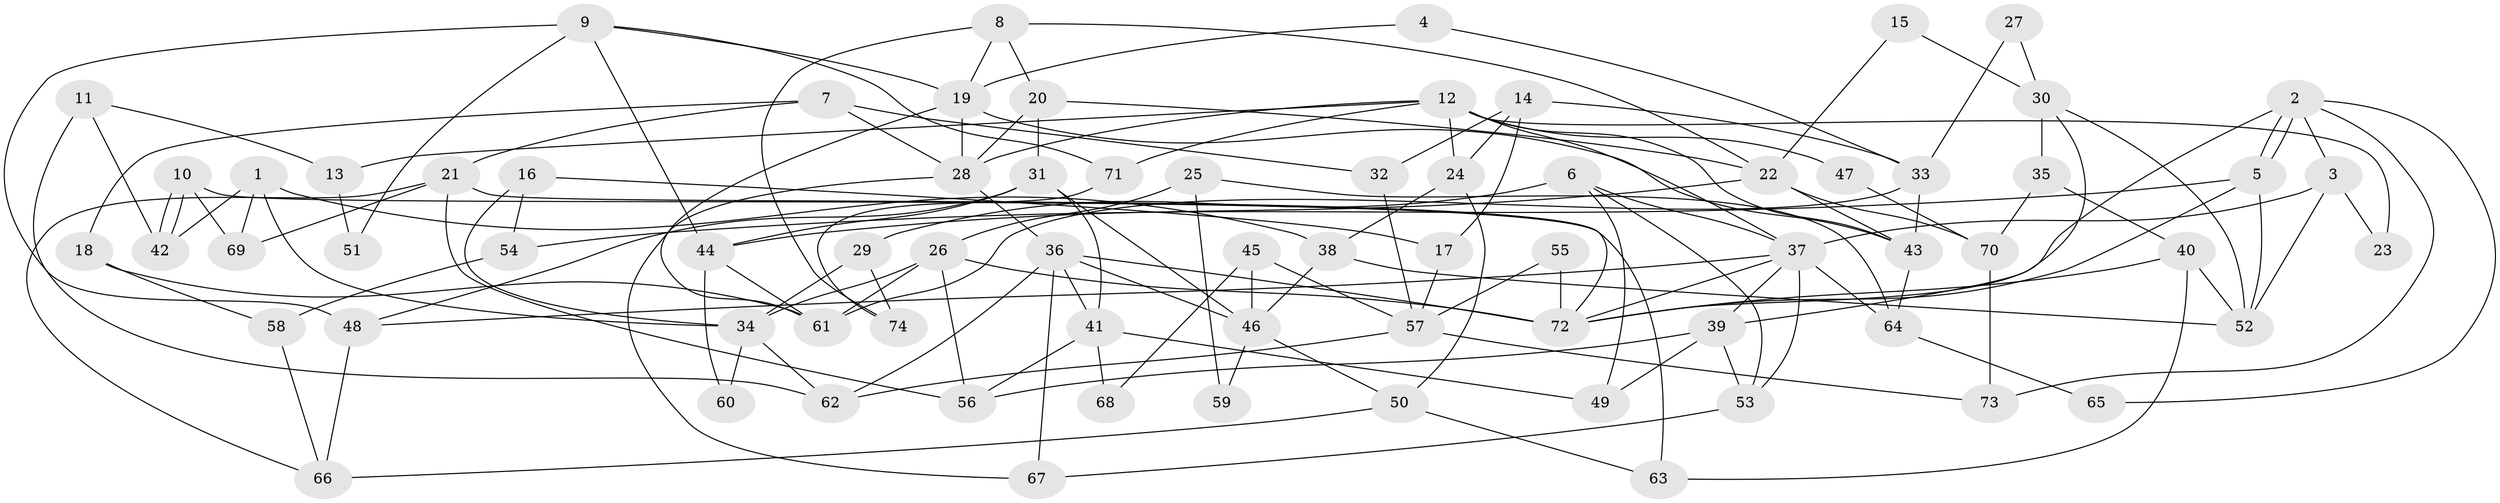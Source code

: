 // Generated by graph-tools (version 1.1) at 2025/26/03/09/25 03:26:18]
// undirected, 74 vertices, 148 edges
graph export_dot {
graph [start="1"]
  node [color=gray90,style=filled];
  1;
  2;
  3;
  4;
  5;
  6;
  7;
  8;
  9;
  10;
  11;
  12;
  13;
  14;
  15;
  16;
  17;
  18;
  19;
  20;
  21;
  22;
  23;
  24;
  25;
  26;
  27;
  28;
  29;
  30;
  31;
  32;
  33;
  34;
  35;
  36;
  37;
  38;
  39;
  40;
  41;
  42;
  43;
  44;
  45;
  46;
  47;
  48;
  49;
  50;
  51;
  52;
  53;
  54;
  55;
  56;
  57;
  58;
  59;
  60;
  61;
  62;
  63;
  64;
  65;
  66;
  67;
  68;
  69;
  70;
  71;
  72;
  73;
  74;
  1 -- 69;
  1 -- 38;
  1 -- 34;
  1 -- 42;
  2 -- 5;
  2 -- 5;
  2 -- 72;
  2 -- 3;
  2 -- 65;
  2 -- 73;
  3 -- 37;
  3 -- 23;
  3 -- 52;
  4 -- 33;
  4 -- 19;
  5 -- 72;
  5 -- 52;
  5 -- 54;
  6 -- 29;
  6 -- 49;
  6 -- 37;
  6 -- 53;
  7 -- 21;
  7 -- 28;
  7 -- 18;
  7 -- 32;
  8 -- 22;
  8 -- 20;
  8 -- 19;
  8 -- 74;
  9 -- 44;
  9 -- 19;
  9 -- 48;
  9 -- 51;
  9 -- 71;
  10 -- 63;
  10 -- 42;
  10 -- 42;
  10 -- 69;
  11 -- 62;
  11 -- 42;
  11 -- 13;
  12 -- 28;
  12 -- 37;
  12 -- 13;
  12 -- 23;
  12 -- 24;
  12 -- 43;
  12 -- 47;
  12 -- 71;
  13 -- 51;
  14 -- 33;
  14 -- 24;
  14 -- 17;
  14 -- 32;
  15 -- 30;
  15 -- 22;
  16 -- 34;
  16 -- 17;
  16 -- 54;
  17 -- 57;
  18 -- 61;
  18 -- 58;
  19 -- 28;
  19 -- 43;
  19 -- 61;
  20 -- 31;
  20 -- 28;
  20 -- 22;
  21 -- 72;
  21 -- 66;
  21 -- 56;
  21 -- 69;
  22 -- 43;
  22 -- 44;
  22 -- 70;
  24 -- 38;
  24 -- 50;
  25 -- 26;
  25 -- 64;
  25 -- 59;
  26 -- 34;
  26 -- 72;
  26 -- 56;
  26 -- 61;
  27 -- 33;
  27 -- 30;
  28 -- 67;
  28 -- 36;
  29 -- 34;
  29 -- 74;
  30 -- 52;
  30 -- 39;
  30 -- 35;
  31 -- 48;
  31 -- 44;
  31 -- 41;
  31 -- 46;
  32 -- 57;
  33 -- 43;
  33 -- 61;
  34 -- 62;
  34 -- 60;
  35 -- 40;
  35 -- 70;
  36 -- 46;
  36 -- 41;
  36 -- 62;
  36 -- 67;
  36 -- 72;
  37 -- 53;
  37 -- 39;
  37 -- 48;
  37 -- 64;
  37 -- 72;
  38 -- 46;
  38 -- 52;
  39 -- 56;
  39 -- 49;
  39 -- 53;
  40 -- 52;
  40 -- 72;
  40 -- 63;
  41 -- 56;
  41 -- 49;
  41 -- 68;
  43 -- 64;
  44 -- 61;
  44 -- 60;
  45 -- 57;
  45 -- 46;
  45 -- 68;
  46 -- 50;
  46 -- 59;
  47 -- 70;
  48 -- 66;
  50 -- 66;
  50 -- 63;
  53 -- 67;
  54 -- 58;
  55 -- 57;
  55 -- 72;
  57 -- 73;
  57 -- 62;
  58 -- 66;
  64 -- 65;
  70 -- 73;
  71 -- 74;
}
